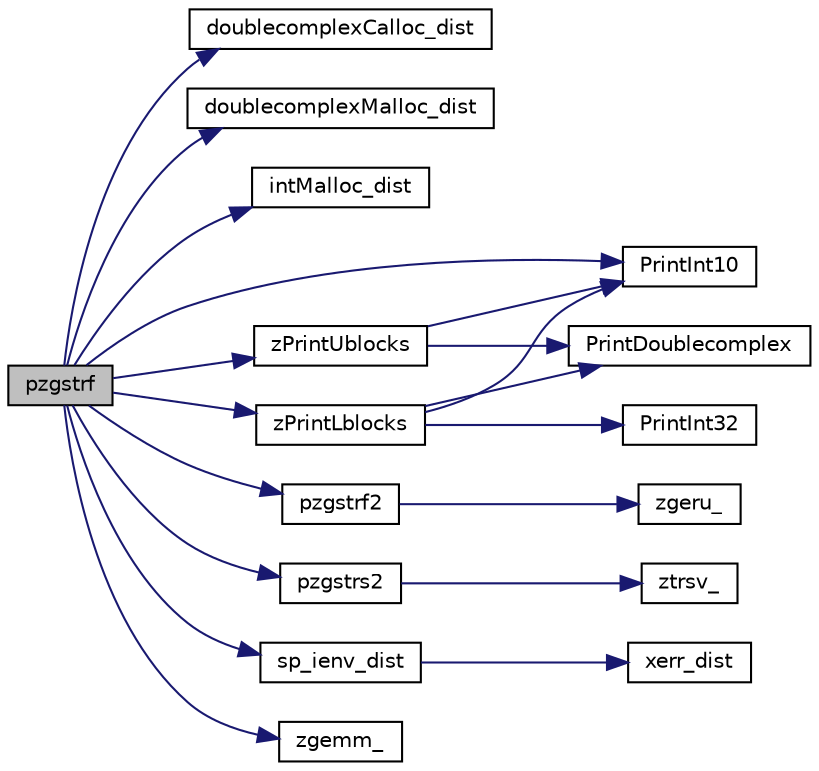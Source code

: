 digraph "pzgstrf"
{
 // LATEX_PDF_SIZE
  edge [fontname="Helvetica",fontsize="10",labelfontname="Helvetica",labelfontsize="10"];
  node [fontname="Helvetica",fontsize="10",shape=record];
  rankdir="LR";
  Node1 [label="pzgstrf",height=0.2,width=0.4,color="black", fillcolor="grey75", style="filled", fontcolor="black",tooltip=" "];
  Node1 -> Node2 [color="midnightblue",fontsize="10",style="solid",fontname="Helvetica"];
  Node2 [label="doublecomplexCalloc_dist",height=0.2,width=0.4,color="black", fillcolor="white", style="filled",URL="$superlu__zdefs_8h.html#a73ec16b422f816d2c9a5c2c34fb6a4c1",tooltip=" "];
  Node1 -> Node3 [color="midnightblue",fontsize="10",style="solid",fontname="Helvetica"];
  Node3 [label="doublecomplexMalloc_dist",height=0.2,width=0.4,color="black", fillcolor="white", style="filled",URL="$superlu__zdefs_8h.html#af9c619b6f1f8f20b5bc70551bd10c84a",tooltip=" "];
  Node1 -> Node4 [color="midnightblue",fontsize="10",style="solid",fontname="Helvetica"];
  Node4 [label="intMalloc_dist",height=0.2,width=0.4,color="black", fillcolor="white", style="filled",URL="$memory_8c.html#a2c2df35072e313373438cccdb98b885c",tooltip=" "];
  Node1 -> Node5 [color="midnightblue",fontsize="10",style="solid",fontname="Helvetica"];
  Node5 [label="PrintInt10",height=0.2,width=0.4,color="black", fillcolor="white", style="filled",URL="$superlu__defs_8h.html#ab03f0fccabf0c7a84b0e2c99c2988809",tooltip=" "];
  Node1 -> Node6 [color="midnightblue",fontsize="10",style="solid",fontname="Helvetica"];
  Node6 [label="pzgstrf2",height=0.2,width=0.4,color="black", fillcolor="white", style="filled",URL="$pzgstrf__irecv_8c.html#ad3f6e0f26a398691c9326755ed10392c",tooltip=" "];
  Node6 -> Node7 [color="midnightblue",fontsize="10",style="solid",fontname="Helvetica"];
  Node7 [label="zgeru_",height=0.2,width=0.4,color="black", fillcolor="white", style="filled",URL="$superlu__zdefs_8h.html#aad802ccb7bb022fe22fc9f519dc583da",tooltip=" "];
  Node1 -> Node8 [color="midnightblue",fontsize="10",style="solid",fontname="Helvetica"];
  Node8 [label="pzgstrs2",height=0.2,width=0.4,color="black", fillcolor="white", style="filled",URL="$pzgstrf__irecv_8c.html#af332e4fe7ed4d5595d91d87e6134e965",tooltip=" "];
  Node8 -> Node9 [color="midnightblue",fontsize="10",style="solid",fontname="Helvetica"];
  Node9 [label="ztrsv_",height=0.2,width=0.4,color="black", fillcolor="white", style="filled",URL="$superlu__zdefs_8h.html#ae97174a10346e0629387c0f8ce9a9a08",tooltip=" "];
  Node1 -> Node10 [color="midnightblue",fontsize="10",style="solid",fontname="Helvetica"];
  Node10 [label="sp_ienv_dist",height=0.2,width=0.4,color="black", fillcolor="white", style="filled",URL="$SRC_2sp__ienv_8c.html#a004725eb174f73ba121db829451a8e8c",tooltip=" "];
  Node10 -> Node11 [color="midnightblue",fontsize="10",style="solid",fontname="Helvetica"];
  Node11 [label="xerr_dist",height=0.2,width=0.4,color="black", fillcolor="white", style="filled",URL="$superlu__defs_8h.html#a0d728f1da812b1373a0e58ff81f6a711",tooltip=" "];
  Node1 -> Node12 [color="midnightblue",fontsize="10",style="solid",fontname="Helvetica"];
  Node12 [label="zgemm_",height=0.2,width=0.4,color="black", fillcolor="white", style="filled",URL="$superlu__zdefs_8h.html#a7566d50f83608ee97bd5615d38ca010f",tooltip=" "];
  Node1 -> Node13 [color="midnightblue",fontsize="10",style="solid",fontname="Helvetica"];
  Node13 [label="zPrintLblocks",height=0.2,width=0.4,color="black", fillcolor="white", style="filled",URL="$superlu__zdefs_8h.html#aae401879ad300b31f6fa910e38c56195",tooltip="Print the blocks in the factored matrix L."];
  Node13 -> Node14 [color="midnightblue",fontsize="10",style="solid",fontname="Helvetica"];
  Node14 [label="PrintDoublecomplex",height=0.2,width=0.4,color="black", fillcolor="white", style="filled",URL="$zutil__dist_8c.html#a6088686c8a9cd977cd9e8736ce3139f4",tooltip=" "];
  Node13 -> Node5 [color="midnightblue",fontsize="10",style="solid",fontname="Helvetica"];
  Node13 -> Node15 [color="midnightblue",fontsize="10",style="solid",fontname="Helvetica"];
  Node15 [label="PrintInt32",height=0.2,width=0.4,color="black", fillcolor="white", style="filled",URL="$superlu__defs_8h.html#a84585d254b15455fcc1a025233abc710",tooltip=" "];
  Node1 -> Node16 [color="midnightblue",fontsize="10",style="solid",fontname="Helvetica"];
  Node16 [label="zPrintUblocks",height=0.2,width=0.4,color="black", fillcolor="white", style="filled",URL="$superlu__zdefs_8h.html#ac11e5b196a4854b1867682316966897b",tooltip="Print the blocks in the factored matrix U."];
  Node16 -> Node14 [color="midnightblue",fontsize="10",style="solid",fontname="Helvetica"];
  Node16 -> Node5 [color="midnightblue",fontsize="10",style="solid",fontname="Helvetica"];
}
